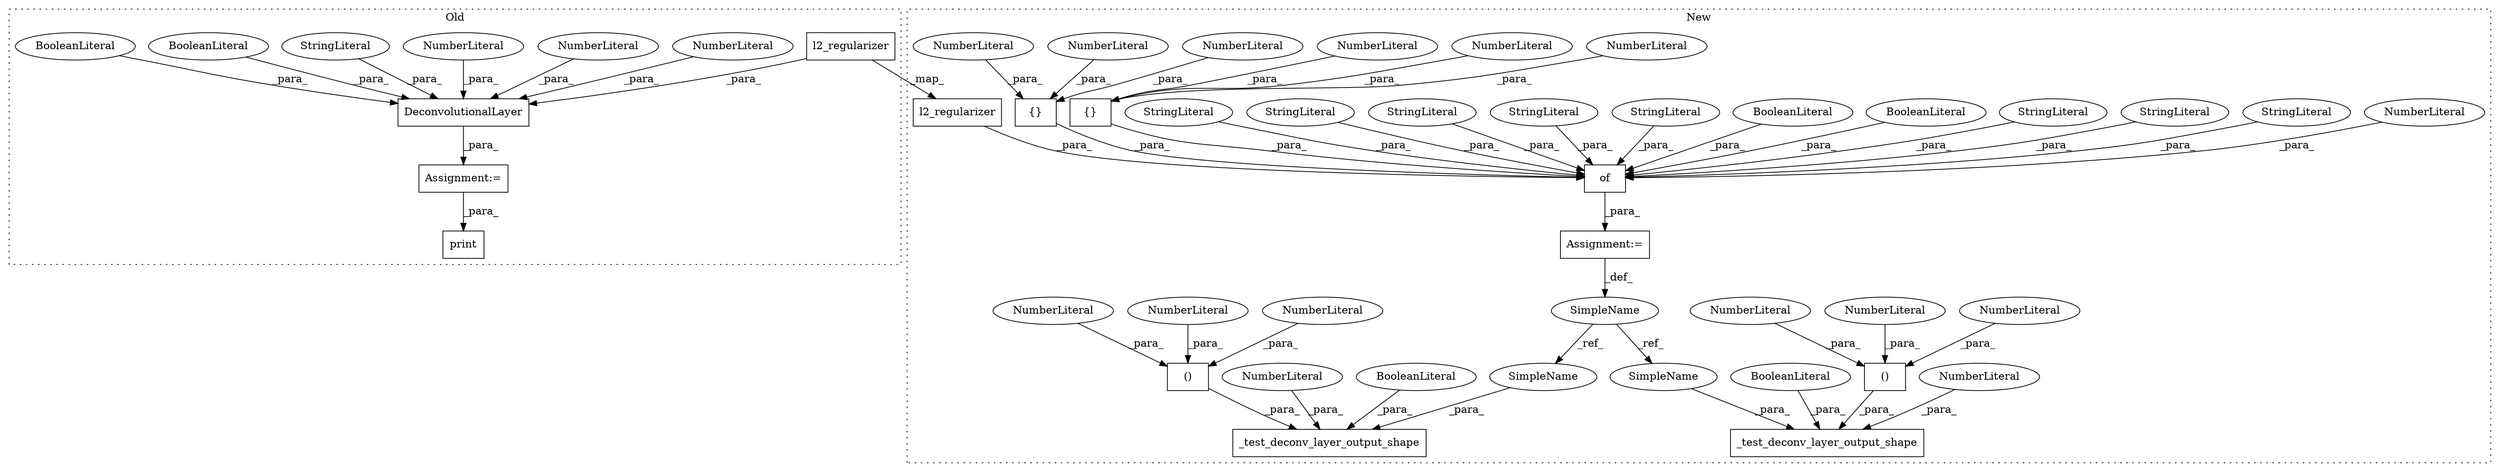 digraph G {
subgraph cluster0 {
1 [label="DeconvolutionalLayer" a="32" s="6962,7049" l="21,1" shape="box"];
3 [label="NumberLiteral" a="34" s="6983" l="2" shape="ellipse"];
5 [label="NumberLiteral" a="34" s="6988" l="1" shape="ellipse"];
9 [label="NumberLiteral" a="34" s="6986" l="1" shape="ellipse"];
13 [label="print" a="32" s="7098,7112" l="6,1" shape="box"];
35 [label="Assignment:=" a="7" s="6961" l="1" shape="box"];
39 [label="StringLiteral" a="45" s="7042" l="7" shape="ellipse"];
42 [label="l2_regularizer" a="32" s="7011,7029" l="15,1" shape="box"];
43 [label="BooleanLiteral" a="9" s="7037" l="4" shape="ellipse"];
44 [label="BooleanLiteral" a="9" s="7031" l="5" shape="ellipse"];
label = "Old";
style="dotted";
}
subgraph cluster1 {
2 [label="{}" a="4" s="7055,7061" l="1,1" shape="box"];
4 [label="NumberLiteral" a="34" s="7056" l="1" shape="ellipse"];
6 [label="NumberLiteral" a="34" s="7060" l="1" shape="ellipse"];
7 [label="_test_deconv_layer_output_shape" a="32" s="7336,7459" l="32,1" shape="box"];
8 [label="()" a="106" s="7387" l="61" shape="box"];
10 [label="{}" a="4" s="7081,7087" l="1,1" shape="box"];
11 [label="NumberLiteral" a="34" s="7368" l="1" shape="ellipse"];
12 [label="NumberLiteral" a="34" s="7387" l="1" shape="ellipse"];
14 [label="NumberLiteral" a="34" s="7086" l="1" shape="ellipse"];
15 [label="NumberLiteral" a="34" s="7082" l="1" shape="ellipse"];
16 [label="_test_deconv_layer_output_shape" a="32" s="7202,7324" l="32,1" shape="box"];
17 [label="()" a="106" s="7253" l="61" shape="box"];
18 [label="NumberLiteral" a="34" s="7446" l="2" shape="ellipse"];
19 [label="NumberLiteral" a="34" s="7234" l="1" shape="ellipse"];
20 [label="NumberLiteral" a="34" s="7282" l="2" shape="ellipse"];
21 [label="NumberLiteral" a="34" s="7312" l="2" shape="ellipse"];
22 [label="NumberLiteral" a="34" s="7401" l="2" shape="ellipse"];
23 [label="of" a="32" s="7010,7190" l="3,1" shape="box"];
24 [label="NumberLiteral" a="34" s="7029" l="2" shape="ellipse"];
25 [label="BooleanLiteral" a="9" s="7450" l="5" shape="ellipse"];
26 [label="BooleanLiteral" a="9" s="7316" l="4" shape="ellipse"];
27 [label="StringLiteral" a="45" s="7032" l="13" shape="ellipse"];
28 [label="StringLiteral" a="45" s="7013" l="15" shape="ellipse"];
29 [label="StringLiteral" a="45" s="7142" l="15" shape="ellipse"];
30 [label="BooleanLiteral" a="9" s="7117" l="4" shape="ellipse"];
31 [label="BooleanLiteral" a="9" s="7101" l="5" shape="ellipse"];
32 [label="StringLiteral" a="45" s="7063" l="8" shape="ellipse"];
33 [label="StringLiteral" a="45" s="7107" l="9" shape="ellipse"];
34 [label="SimpleName" a="42" s="6994" l="11" shape="ellipse"];
36 [label="Assignment:=" a="7" s="7005" l="1" shape="box"];
37 [label="StringLiteral" a="45" s="7122" l="11" shape="ellipse"];
38 [label="StringLiteral" a="45" s="7134" l="7" shape="ellipse"];
40 [label="StringLiteral" a="45" s="7089" l="11" shape="ellipse"];
41 [label="l2_regularizer" a="32" s="7171,7189" l="15,1" shape="box"];
45 [label="NumberLiteral" a="34" s="7253" l="1" shape="ellipse"];
46 [label="NumberLiteral" a="34" s="7084" l="1" shape="ellipse"];
47 [label="NumberLiteral" a="34" s="7058" l="1" shape="ellipse"];
48 [label="SimpleName" a="42" s="7236" l="11" shape="ellipse"];
49 [label="SimpleName" a="42" s="7370" l="11" shape="ellipse"];
label = "New";
style="dotted";
}
1 -> 35 [label="_para_"];
2 -> 23 [label="_para_"];
3 -> 1 [label="_para_"];
4 -> 2 [label="_para_"];
5 -> 1 [label="_para_"];
6 -> 2 [label="_para_"];
8 -> 7 [label="_para_"];
9 -> 1 [label="_para_"];
10 -> 23 [label="_para_"];
11 -> 7 [label="_para_"];
12 -> 8 [label="_para_"];
14 -> 10 [label="_para_"];
15 -> 10 [label="_para_"];
17 -> 16 [label="_para_"];
18 -> 8 [label="_para_"];
19 -> 16 [label="_para_"];
20 -> 17 [label="_para_"];
21 -> 17 [label="_para_"];
22 -> 8 [label="_para_"];
23 -> 36 [label="_para_"];
24 -> 23 [label="_para_"];
25 -> 7 [label="_para_"];
26 -> 16 [label="_para_"];
27 -> 23 [label="_para_"];
28 -> 23 [label="_para_"];
29 -> 23 [label="_para_"];
30 -> 23 [label="_para_"];
31 -> 23 [label="_para_"];
32 -> 23 [label="_para_"];
33 -> 23 [label="_para_"];
34 -> 48 [label="_ref_"];
34 -> 49 [label="_ref_"];
35 -> 13 [label="_para_"];
36 -> 34 [label="_def_"];
37 -> 23 [label="_para_"];
38 -> 23 [label="_para_"];
39 -> 1 [label="_para_"];
40 -> 23 [label="_para_"];
41 -> 23 [label="_para_"];
42 -> 1 [label="_para_"];
42 -> 41 [label="_map_"];
43 -> 1 [label="_para_"];
44 -> 1 [label="_para_"];
45 -> 17 [label="_para_"];
46 -> 10 [label="_para_"];
47 -> 2 [label="_para_"];
48 -> 16 [label="_para_"];
49 -> 7 [label="_para_"];
}